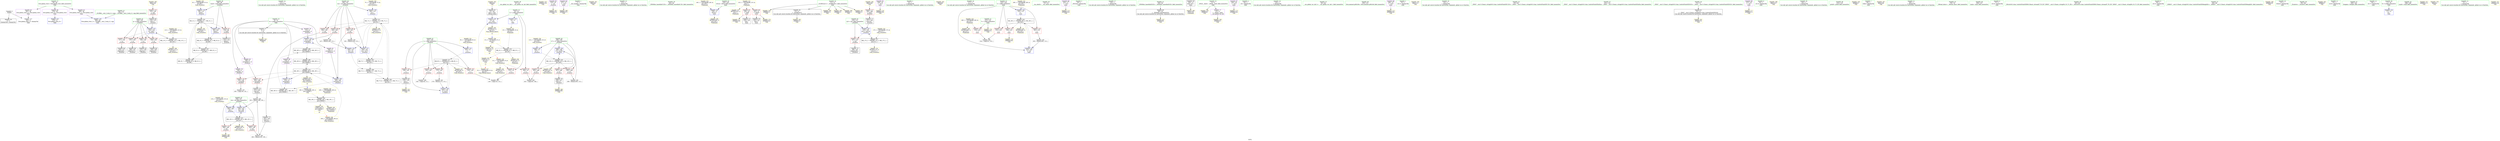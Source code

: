 digraph "SVFG" {
	label="SVFG";

	Node0x562fa57f8260 [shape=record,color=grey,label="{NodeID: 0\nNullPtr}"];
	Node0x562fa57f8260 -> Node0x562fa5806b80[style=solid];
	Node0x562fa57f8260 -> Node0x562fa580b770[style=solid];
	Node0x562fa580e270 [shape=record,color=yellow,style=double,label="{NodeID: 180\nARet(130)\nCS[]}"];
	Node0x562fa580e270 -> Node0x562fa580ada0[style=solid];
	Node0x562fa5805cd0 [shape=record,color=red,label="{NodeID: 97\n154\<--98\n\<--was0\n_Z5solvev\n}"];
	Node0x562fa5805cd0 -> Node0x562fa5807560[style=solid];
	Node0x562fa58033e0 [shape=record,color=green,label="{NodeID: 14\n113\<--1\n\<--dummyObj\nCan only get source location for instruction, argument, global var or function.}"];
	Node0x562fa5809140 [shape=record,color=grey,label="{NodeID: 194\n202 = Binary(196, 201, )\n}"];
	Node0x562fa5809140 -> Node0x562fa580c4a0[style=solid];
	Node0x562fa5805810 [shape=record,color=red,label="{NodeID: 111\n183\<--108\n\<--i17\n_Z5solvev\n}"];
	Node0x562fa5805810 -> Node0x562fa5809a40[style=solid];
	Node0x562fa5804140 [shape=record,color=green,label="{NodeID: 28\n41\<--42\n__cxx_global_var_init\<--__cxx_global_var_init_field_insensitive\n}"];
	Node0x562fa5818120 [shape=record,color=black,label="{NodeID: 208\nMR_7V_5 = PHI(MR_7V_7, MR_7V_4, )\npts\{101 \}\n}"];
	Node0x562fa5818120 -> Node0x562fa5817220[style=dashed];
	Node0x562fa580b570 [shape=record,color=blue,label="{NodeID: 125\n279\<--37\nllvm.global_ctors_0\<--\nGlob }"];
	Node0x562fa5804eb0 [shape=record,color=green,label="{NodeID: 42\n104\<--105\nq\<--q_field_insensitive\n_Z5solvev\n}"];
	Node0x562fa5804eb0 -> Node0x562fa5806350[style=solid];
	Node0x562fa5804eb0 -> Node0x562fa5805400[style=solid];
	Node0x562fa5804eb0 -> Node0x562fa58054d0[style=solid];
	Node0x562fa5804eb0 -> Node0x562fa58055a0[style=solid];
	Node0x562fa5804eb0 -> Node0x562fa580bbb0[style=solid];
	Node0x562fa581cd40 [shape=record,color=yellow,style=double,label="{NodeID: 222\n2V_1 = ENCHI(MR_2V_0)\npts\{16 \}\nFun[main]}"];
	Node0x562fa581cd40 -> Node0x562fa581b820[style=dashed];
	Node0x562fa580c160 [shape=record,color=blue,label="{NodeID: 139\n102\<--176\ni\<--inc16\n_Z5solvev\n}"];
	Node0x562fa580c160 -> Node0x562fa5819520[style=dashed];
	Node0x562fa5806b80 [shape=record,color=black,label="{NodeID: 56\n2\<--3\ndummyVal\<--dummyVal\n}"];
	Node0x562fa581e1f0 [shape=record,color=yellow,style=double,label="{NodeID: 236\n19V_1 = ENCHI(MR_19V_0)\npts\{100000 \}\nFun[_Z5solvev]}"];
	Node0x562fa581e1f0 -> Node0x562fa5819f20[style=dashed];
	Node0x562fa580ccc0 [shape=record,color=yellow,style=double,label="{NodeID: 153\nAPARM(119)\nCS[]}"];
	Node0x562fa58077d0 [shape=record,color=black,label="{NodeID: 70\n188\<--187\nconv22\<--\n_Z5solvev\n}"];
	Node0x562fa58077d0 -> Node0x562fa580d750[style=solid];
	Node0x562fa581f8d0 [shape=record,color=yellow,style=double,label="{NodeID: 250\nRETMU(15V_3)\npts\{109 \}\nFun[_Z5solvev]}"];
	Node0x562fa580d820 [shape=record,color=yellow,style=double,label="{NodeID: 167\nAPARM(210)\nCS[]}"];
	Node0x562fa5808330 [shape=record,color=purple,label="{NodeID: 84\n237\<--22\n\<--.str.2\nmain\n}"];
	Node0x562fa5808330 -> Node0x562fa580d9c0[style=solid];
	Node0x562fa57f8500 [shape=record,color=green,label="{NodeID: 1\n7\<--1\n__dso_handle\<--dummyObj\nGlob }"];
	Node0x562fa580e300 [shape=record,color=yellow,style=double,label="{NodeID: 181\nARet(48)\nCS[]}"];
	Node0x562fa5805da0 [shape=record,color=red,label="{NodeID: 98\n146\<--100\n\<--cur\n_Z5solvev\n}"];
	Node0x562fa5805da0 -> Node0x562fa580bd50[style=solid];
	Node0x562fa5805da0 -> Node0x562fa580e930[style=solid];
	Node0x562fa5803470 [shape=record,color=green,label="{NodeID: 15\n115\<--1\n\<--dummyObj\nCan only get source location for instruction, argument, global var or function.}"];
	Node0x562fa58092c0 [shape=record,color=grey,label="{NodeID: 195\n206 = Binary(205, 115, )\n}"];
	Node0x562fa58092c0 -> Node0x562fa580c570[style=solid];
	Node0x562fa58058e0 [shape=record,color=red,label="{NodeID: 112\n187\<--108\n\<--i17\n_Z5solvev\n}"];
	Node0x562fa58058e0 -> Node0x562fa58077d0[style=solid];
	Node0x562fa5804240 [shape=record,color=green,label="{NodeID: 29\n45\<--46\n_ZNSt8ios_base4InitC1Ev\<--_ZNSt8ios_base4InitC1Ev_field_insensitive\n}"];
	Node0x562fa5818620 [shape=record,color=black,label="{NodeID: 209\nMR_19V_4 = PHI(MR_19V_6, MR_19V_3, )\npts\{100000 \}\n}"];
	Node0x562fa5818620 -> Node0x562fa5817720[style=dashed];
	Node0x562fa580b670 [shape=record,color=blue,label="{NodeID: 126\n280\<--38\nllvm.global_ctors_1\<--_GLOBAL__sub_I_Lutyj_0_1.cpp\nGlob }"];
	Node0x562fa5804f80 [shape=record,color=green,label="{NodeID: 43\n106\<--107\nres\<--res_field_insensitive\n_Z5solvev\n}"];
	Node0x562fa5804f80 -> Node0x562fa5805670[style=solid];
	Node0x562fa5804f80 -> Node0x562fa5805740[style=solid];
	Node0x562fa5804f80 -> Node0x562fa580c230[style=solid];
	Node0x562fa5804f80 -> Node0x562fa580c4a0[style=solid];
	Node0x562fa581ce20 [shape=record,color=yellow,style=double,label="{NodeID: 223\n24V_1 = ENCHI(MR_24V_0)\npts\{230 \}\nFun[main]}"];
	Node0x562fa581ce20 -> Node0x562fa580c640[style=dashed];
	Node0x562fa580c230 [shape=record,color=blue,label="{NodeID: 140\n106\<--180\nres\<--\n_Z5solvev\n}"];
	Node0x562fa580c230 -> Node0x562fa581a420[style=dashed];
	Node0x562fa5806c80 [shape=record,color=black,label="{NodeID: 57\n9\<--8\n\<--d\nCan only get source location for instruction, argument, global var or function.}"];
	Node0x562fa5806c80 -> Node0x562fa580ca50[style=solid];
	Node0x562fa581e2d0 [shape=record,color=yellow,style=double,label="{NodeID: 237\nRETMU(21V_1)\npts\{1 \}\nFun[main]}"];
	Node0x562fa580cd90 [shape=record,color=yellow,style=double,label="{NodeID: 154\nAPARM(11)\nCS[]}"];
	Node0x562fa58078a0 [shape=record,color=black,label="{NodeID: 71\n191\<--190\nconv24\<--\n_Z5solvev\n}"];
	Node0x562fa58078a0 -> Node0x562fa580c3d0[style=solid];
	Node0x562fa581f9b0 [shape=record,color=yellow,style=double,label="{NodeID: 251\nRETMU(17V_2)\npts\{111 \}\nFun[_Z5solvev]}"];
	Node0x562fa580d8f0 [shape=record,color=yellow,style=double,label="{NodeID: 168\nAPARM(209)\nCS[]}"];
	Node0x562fa5808400 [shape=record,color=purple,label="{NodeID: 85\n238\<--24\n\<--.str.3\nmain\n}"];
	Node0x562fa5808400 -> Node0x562fa580da90[style=solid];
	Node0x562fa57f7300 [shape=record,color=green,label="{NodeID: 2\n15\<--1\n\<--dummyObj\nCan only get source location for instruction, argument, global var or function.}"];
	Node0x562fa580e390 [shape=record,color=yellow,style=double,label="{NodeID: 182\nARet(69)\nCS[]}"];
	Node0x562fa5805e70 [shape=record,color=red,label="{NodeID: 99\n164\<--100\n\<--cur\n_Z5solvev\n}"];
	Node0x562fa5805e70 -> Node0x562fa580c090[style=solid];
	Node0x562fa5805e70 -> Node0x562fa5808e40[style=solid];
	Node0x562fa5803540 [shape=record,color=green,label="{NodeID: 16\n117\<--1\n\<--dummyObj\nCan only get source location for instruction, argument, global var or function.}"];
	Node0x562fa5809440 [shape=record,color=grey,label="{NodeID: 196\n254 = cmp(252, 253, )\n}"];
	Node0x562fa58059b0 [shape=record,color=red,label="{NodeID: 113\n205\<--108\n\<--i17\n_Z5solvev\n}"];
	Node0x562fa58059b0 -> Node0x562fa58092c0[style=solid];
	Node0x562fa5804340 [shape=record,color=green,label="{NodeID: 30\n51\<--52\n__cxa_atexit\<--__cxa_atexit_field_insensitive\n}"];
	Node0x562fa5818b20 [shape=record,color=black,label="{NodeID: 210\nMR_5V_3 = PHI(MR_5V_7, MR_5V_2, )\npts\{99 \}\n}"];
	Node0x562fa5818b20 -> Node0x562fa5805cd0[style=dashed];
	Node0x562fa5818b20 -> Node0x562fa580bef0[style=dashed];
	Node0x562fa5818b20 -> Node0x562fa5815e20[style=dashed];
	Node0x562fa5818b20 -> Node0x562fa5816d20[style=dashed];
	Node0x562fa5818b20 -> Node0x562fa5817c20[style=dashed];
	Node0x562fa5818b20 -> Node0x562fa581f470[style=dashed];
	Node0x562fa580b770 [shape=record,color=blue, style = dotted,label="{NodeID: 127\n281\<--3\nllvm.global_ctors_2\<--dummyVal\nGlob }"];
	Node0x562fa5805050 [shape=record,color=green,label="{NodeID: 44\n108\<--109\ni17\<--i17_field_insensitive\n_Z5solvev\n}"];
	Node0x562fa5805050 -> Node0x562fa5805810[style=solid];
	Node0x562fa5805050 -> Node0x562fa58058e0[style=solid];
	Node0x562fa5805050 -> Node0x562fa58059b0[style=solid];
	Node0x562fa5805050 -> Node0x562fa580c300[style=solid];
	Node0x562fa5805050 -> Node0x562fa580c570[style=solid];
	Node0x562fa581cf00 [shape=record,color=yellow,style=double,label="{NodeID: 224\n26V_1 = ENCHI(MR_26V_0)\npts\{232 \}\nFun[main]}"];
	Node0x562fa581cf00 -> Node0x562fa580b060[style=dashed];
	Node0x562fa581cf00 -> Node0x562fa581efb0[style=dashed];
	Node0x562fa580c300 [shape=record,color=blue,label="{NodeID: 141\n108\<--15\ni17\<--\n_Z5solvev\n}"];
	Node0x562fa580c300 -> Node0x562fa581a920[style=dashed];
	Node0x562fa5806d80 [shape=record,color=black,label="{NodeID: 58\n12\<--11\n\<--_Z2stB5cxx11\nCan only get source location for instruction, argument, global var or function.}"];
	Node0x562fa5806d80 -> Node0x562fa580d410[style=solid];
	Node0x562fa581edf0 [shape=record,color=yellow,style=double,label="{NodeID: 238\nRETMU(2V_2)\npts\{16 \}\nFun[main]}"];
	Node0x562fa580ce60 [shape=record,color=yellow,style=double,label="{NodeID: 155\nAPARM(129)\nCS[]}"];
	Node0x562fa5807970 [shape=record,color=black,label="{NodeID: 72\n195\<--194\nconv25\<--\n_Z5solvev\n}"];
	Node0x562fa5807970 -> Node0x562fa580e7b0[style=solid];
	Node0x562fa581fa90 [shape=record,color=yellow,style=double,label="{NodeID: 252\nRETMU(19V_2)\npts\{100000 \}\nFun[_Z5solvev]|{<s0>16}}"];
	Node0x562fa581fa90:s0 -> Node0x562fa5820070[style=dashed,color=blue];
	Node0x562fa580d9c0 [shape=record,color=yellow,style=double,label="{NodeID: 169\nAPARM(237)\nCS[]}"];
	Node0x562fa58084d0 [shape=record,color=purple,label="{NodeID: 86\n243\<--27\n\<--.str.4\nmain\n}"];
	Node0x562fa58084d0 -> Node0x562fa580dc30[style=solid];
	Node0x562fa58025b0 [shape=record,color=green,label="{NodeID: 3\n19\<--1\n_ZSt3cin\<--dummyObj\nGlob }"];
	Node0x562fa580e420 [shape=record,color=yellow,style=double,label="{NodeID: 183\nARet(84)\nCS[]}"];
	Node0x562fa580e420 -> Node0x562fa5807150[style=solid];
	Node0x562fa5805f40 [shape=record,color=red,label="{NodeID: 100\n194\<--100\n\<--cur\n_Z5solvev\n}"];
	Node0x562fa5805f40 -> Node0x562fa5807970[style=solid];
	Node0x562fa5803640 [shape=record,color=green,label="{NodeID: 17\n118\<--1\n\<--dummyObj\nCan only get source location for instruction, argument, global var or function.}"];
	Node0x562fa58095c0 [shape=record,color=grey,label="{NodeID: 197\n140 = cmp(139, 141, )\n}"];
	Node0x562fa5805a80 [shape=record,color=red,label="{NodeID: 114\n197\<--110\n\<--q21\n_Z5solvev\n}"];
	Node0x562fa5805a80 -> Node0x562fa5807a40[style=solid];
	Node0x562fa5804440 [shape=record,color=green,label="{NodeID: 31\n50\<--56\n_ZNSt8ios_base4InitD1Ev\<--_ZNSt8ios_base4InitD1Ev_field_insensitive\n}"];
	Node0x562fa5804440 -> Node0x562fa5806f50[style=solid];
	Node0x562fa5819020 [shape=record,color=black,label="{NodeID: 211\nMR_7V_3 = PHI(MR_7V_8, MR_7V_2, )\npts\{101 \}\n}"];
	Node0x562fa5819020 -> Node0x562fa5805da0[style=dashed];
	Node0x562fa5819020 -> Node0x562fa5805e70[style=dashed];
	Node0x562fa5819020 -> Node0x562fa5805f40[style=dashed];
	Node0x562fa5819020 -> Node0x562fa580bc80[style=dashed];
	Node0x562fa5819020 -> Node0x562fa580bfc0[style=dashed];
	Node0x562fa5819020 -> Node0x562fa5816320[style=dashed];
	Node0x562fa5819020 -> Node0x562fa5817220[style=dashed];
	Node0x562fa5819020 -> Node0x562fa581f550[style=dashed];
	Node0x562fa580b870 [shape=record,color=blue,label="{NodeID: 128\n14\<--87\nL\<--conv\n_Z9read_datav\n}"];
	Node0x562fa580b870 -> Node0x562fa581f250[style=dashed];
	Node0x562fa5805120 [shape=record,color=green,label="{NodeID: 45\n110\<--111\nq21\<--q21_field_insensitive\n_Z5solvev\n}"];
	Node0x562fa5805120 -> Node0x562fa5805a80[style=solid];
	Node0x562fa5805120 -> Node0x562fa580c3d0[style=solid];
	Node0x562fa581cfe0 [shape=record,color=yellow,style=double,label="{NodeID: 225\n28V_1 = ENCHI(MR_28V_0)\npts\{234 \}\nFun[main]}"];
	Node0x562fa581cfe0 -> Node0x562fa580c710[style=dashed];
	Node0x562fa580c3d0 [shape=record,color=blue,label="{NodeID: 142\n110\<--191\nq21\<--conv24\n_Z5solvev\n}"];
	Node0x562fa580c3d0 -> Node0x562fa5805a80[style=dashed];
	Node0x562fa580c3d0 -> Node0x562fa581ae20[style=dashed];
	Node0x562fa5806e80 [shape=record,color=black,label="{NodeID: 59\n228\<--15\nmain_ret\<--\nmain\n}"];
	Node0x562fa5806e80 -> Node0x562fa580e6f0[style=solid];
	Node0x562fa581eed0 [shape=record,color=yellow,style=double,label="{NodeID: 239\nRETMU(24V_2)\npts\{230 \}\nFun[main]}"];
	Node0x562fa580cf30 [shape=record,color=yellow,style=double,label="{NodeID: 156\nAPARM(4)\nCS[]}"];
	Node0x562fa5807a40 [shape=record,color=black,label="{NodeID: 73\n198\<--197\nidxprom26\<--\n_Z5solvev\n}"];
	Node0x562fa581fb70 [shape=record,color=yellow,style=double,label="{NodeID: 253\nCSMU(2V_2)\npts\{16 \}\nCS[]|{<s0>15}}"];
	Node0x562fa581fb70:s0 -> Node0x562fa581d1a0[style=dashed,color=red];
	Node0x562fa580da90 [shape=record,color=yellow,style=double,label="{NodeID: 170\nAPARM(238)\nCS[]}"];
	Node0x562fa58085a0 [shape=record,color=purple,label="{NodeID: 87\n244\<--29\n\<--.str.5\nmain\n}"];
	Node0x562fa58085a0 -> Node0x562fa580dd00[style=solid];
	Node0x562fa5802640 [shape=record,color=green,label="{NodeID: 4\n20\<--1\n.str\<--dummyObj\nGlob }"];
	Node0x562fa580e4b0 [shape=record,color=yellow,style=double,label="{NodeID: 184\nARet(189)\nCS[]}"];
	Node0x562fa580e4b0 -> Node0x562fa580aec0[style=solid];
	Node0x562fa5806010 [shape=record,color=red,label="{NodeID: 101\n124\<--102\n\<--i\n_Z5solvev\n}"];
	Node0x562fa5806010 -> Node0x562fa5809740[style=solid];
	Node0x562fa5803740 [shape=record,color=green,label="{NodeID: 18\n119\<--1\n\<--dummyObj\nCan only get source location for instruction, argument, global var or function.}"];
	Node0x562fa5809740 [shape=record,color=grey,label="{NodeID: 198\n126 = cmp(124, 125, )\n}"];
	Node0x562fa580ada0 [shape=record,color=red,label="{NodeID: 115\n133\<--130\n\<--call\n_Z5solvev\n}"];
	Node0x562fa580ada0 -> Node0x562fa58072f0[style=solid];
	Node0x562fa5804540 [shape=record,color=green,label="{NodeID: 32\n63\<--64\n__cxx_global_var_init.1\<--__cxx_global_var_init.1_field_insensitive\n}"];
	Node0x562fa5819520 [shape=record,color=black,label="{NodeID: 212\nMR_9V_3 = PHI(MR_9V_4, MR_9V_2, )\npts\{103 \}\n}"];
	Node0x562fa5819520 -> Node0x562fa5806010[style=dashed];
	Node0x562fa5819520 -> Node0x562fa58060e0[style=dashed];
	Node0x562fa5819520 -> Node0x562fa58061b0[style=dashed];
	Node0x562fa5819520 -> Node0x562fa5806280[style=dashed];
	Node0x562fa5819520 -> Node0x562fa580c160[style=dashed];
	Node0x562fa5819520 -> Node0x562fa581f630[style=dashed];
	Node0x562fa580b940 [shape=record,color=blue,label="{NodeID: 129\n98\<--113\nwas0\<--\n_Z5solvev\n}"];
	Node0x562fa580b940 -> Node0x562fa5818b20[style=dashed];
	Node0x562fa58051f0 [shape=record,color=green,label="{NodeID: 46\n120\<--121\nllvm.memset.p0i8.i64\<--llvm.memset.p0i8.i64_field_insensitive\n}"];
	Node0x562fa581d0c0 [shape=record,color=yellow,style=double,label="{NodeID: 226\n19V_1 = ENCHI(MR_19V_0)\npts\{100000 \}\nFun[main]}"];
	Node0x562fa581d0c0 -> Node0x562fa581bd20[style=dashed];
	Node0x562fa580c4a0 [shape=record,color=blue,label="{NodeID: 143\n106\<--202\nres\<--add\n_Z5solvev\n}"];
	Node0x562fa580c4a0 -> Node0x562fa581a420[style=dashed];
	Node0x562fa5806f50 [shape=record,color=black,label="{NodeID: 60\n49\<--50\n\<--_ZNSt8ios_base4InitD1Ev\nCan only get source location for instruction, argument, global var or function.}"];
	Node0x562fa5806f50 -> Node0x562fa580d000[style=solid];
	Node0x562fa581efb0 [shape=record,color=yellow,style=double,label="{NodeID: 240\nRETMU(26V_1)\npts\{232 \}\nFun[main]}"];
	Node0x562fa580d000 [shape=record,color=yellow,style=double,label="{NodeID: 157\nAPARM(49)\nCS[]}"];
	Node0x562fa5807b10 [shape=record,color=black,label="{NodeID: 74\n201\<--200\nconv28\<--\n_Z5solvev\n}"];
	Node0x562fa5807b10 -> Node0x562fa5809140[style=solid];
	Node0x562fa581fcd0 [shape=record,color=yellow,style=double,label="{NodeID: 254\nCSMU(2V_3)\npts\{16 \}\nCS[]|{<s0>16}}"];
	Node0x562fa581fcd0:s0 -> Node0x562fa581d2b0[style=dashed,color=red];
	Node0x562fa580db60 [shape=record,color=yellow,style=double,label="{NodeID: 171\nAPARM(236)\nCS[]}"];
	Node0x562fa5808670 [shape=record,color=purple,label="{NodeID: 88\n246\<--32\n\<--.str.6\nmain\n}"];
	Node0x562fa5808670 -> Node0x562fa580dea0[style=solid];
	Node0x562fa58026d0 [shape=record,color=green,label="{NodeID: 5\n22\<--1\n.str.2\<--dummyObj\nGlob }"];
	Node0x562fa580e540 [shape=record,color=yellow,style=double,label="{NodeID: 185\nARet(211)\nCS[]}"];
	Node0x562fa58060e0 [shape=record,color=red,label="{NodeID: 102\n128\<--102\n\<--i\n_Z5solvev\n}"];
	Node0x562fa58060e0 -> Node0x562fa5807220[style=solid];
	Node0x562fa5803840 [shape=record,color=green,label="{NodeID: 19\n141\<--1\n\<--dummyObj\nCan only get source location for instruction, argument, global var or function.}"];
	Node0x562fa58098c0 [shape=record,color=grey,label="{NodeID: 199\n144 = cmp(143, 15, )\n}"];
	Node0x562fa580ae30 [shape=record,color=red,label="{NodeID: 116\n139\<--138\n\<--arrayidx\n_Z5solvev\n}"];
	Node0x562fa580ae30 -> Node0x562fa58095c0[style=solid];
	Node0x562fa5804640 [shape=record,color=green,label="{NodeID: 33\n67\<--68\n_ZNSt7__cxx1112basic_stringIcSt11char_traitsIcESaIcEEC1Ev\<--_ZNSt7__cxx1112basic_stringIcSt11char_traitsIcESaIcEEC1Ev_field_insensitive\n}"];
	Node0x562fa5819a20 [shape=record,color=black,label="{NodeID: 213\nMR_11V_2 = PHI(MR_11V_3, MR_11V_1, )\npts\{105 \}\n}"];
	Node0x562fa5819a20 -> Node0x562fa580bbb0[style=dashed];
	Node0x562fa5819a20 -> Node0x562fa581f710[style=dashed];
	Node0x562fa580ba10 [shape=record,color=blue,label="{NodeID: 130\n100\<--115\ncur\<--\n_Z5solvev\n}"];
	Node0x562fa580ba10 -> Node0x562fa5819020[style=dashed];
	Node0x562fa58052f0 [shape=record,color=green,label="{NodeID: 47\n131\<--132\n_ZNSt7__cxx1112basic_stringIcSt11char_traitsIcESaIcEEixEm\<--_ZNSt7__cxx1112basic_stringIcSt11char_traitsIcESaIcEEixEm_field_insensitive\n}"];
	Node0x562fa581d1a0 [shape=record,color=yellow,style=double,label="{NodeID: 227\n2V_1 = ENCHI(MR_2V_0)\npts\{16 \}\nFun[_Z9read_datav]}"];
	Node0x562fa581d1a0 -> Node0x562fa580b870[style=dashed];
	Node0x562fa580c570 [shape=record,color=blue,label="{NodeID: 144\n108\<--206\ni17\<--inc30\n_Z5solvev\n}"];
	Node0x562fa580c570 -> Node0x562fa581a920[style=dashed];
	Node0x562fa5807050 [shape=record,color=black,label="{NodeID: 61\n70\<--71\n\<--_ZNSt7__cxx1112basic_stringIcSt11char_traitsIcESaIcEED1Ev\nCan only get source location for instruction, argument, global var or function.}"];
	Node0x562fa5807050 -> Node0x562fa580d340[style=solid];
	Node0x562fa581f090 [shape=record,color=yellow,style=double,label="{NodeID: 241\nRETMU(28V_3)\npts\{234 \}\nFun[main]}"];
	Node0x562fa580d0d0 [shape=record,color=yellow,style=double,label="{NodeID: 158\nAPARM(47)\nCS[]}"];
	Node0x562fa5807be0 [shape=record,color=black,label="{NodeID: 75\n239\<--236\ncall\<--\nmain\n}"];
	Node0x562fa581fe30 [shape=record,color=yellow,style=double,label="{NodeID: 255\nCSMU(19V_2)\npts\{100000 \}\nCS[]|{<s0>16}}"];
	Node0x562fa581fe30:s0 -> Node0x562fa581e1f0[style=dashed,color=red];
	Node0x562fa580dc30 [shape=record,color=yellow,style=double,label="{NodeID: 172\nAPARM(243)\nCS[]}"];
	Node0x562fa5808740 [shape=record,color=purple,label="{NodeID: 89\n257\<--34\n\<--.str.7\nmain\n}"];
	Node0x562fa5808740 -> Node0x562fa580e040[style=solid];
	Node0x562fa5802f60 [shape=record,color=green,label="{NodeID: 6\n24\<--1\n.str.3\<--dummyObj\nGlob }"];
	Node0x562fa580e5d0 [shape=record,color=yellow,style=double,label="{NodeID: 186\nARet(247)\nCS[]}"];
	Node0x562fa58061b0 [shape=record,color=red,label="{NodeID: 103\n143\<--102\n\<--i\n_Z5solvev\n}"];
	Node0x562fa58061b0 -> Node0x562fa58098c0[style=solid];
	Node0x562fa5803940 [shape=record,color=green,label="{NodeID: 20\n162\<--1\n\<--dummyObj\nCan only get source location for instruction, argument, global var or function.}"];
	Node0x562fa5809a40 [shape=record,color=grey,label="{NodeID: 200\n185 = cmp(183, 184, )\n}"];
	Node0x562fa580aec0 [shape=record,color=red,label="{NodeID: 117\n190\<--189\n\<--call23\n_Z5solvev\n}"];
	Node0x562fa580aec0 -> Node0x562fa58078a0[style=solid];
	Node0x562fa5804740 [shape=record,color=green,label="{NodeID: 34\n71\<--75\n_ZNSt7__cxx1112basic_stringIcSt11char_traitsIcESaIcEED1Ev\<--_ZNSt7__cxx1112basic_stringIcSt11char_traitsIcESaIcEED1Ev_field_insensitive\n}"];
	Node0x562fa5804740 -> Node0x562fa5807050[style=solid];
	Node0x562fa5819f20 [shape=record,color=black,label="{NodeID: 214\nMR_19V_2 = PHI(MR_19V_8, MR_19V_1, )\npts\{100000 \}\n}"];
	Node0x562fa5819f20 -> Node0x562fa580ae30[style=dashed];
	Node0x562fa5819f20 -> Node0x562fa580af90[style=dashed];
	Node0x562fa5819f20 -> Node0x562fa580bd50[style=dashed];
	Node0x562fa5819f20 -> Node0x562fa580be20[style=dashed];
	Node0x562fa5819f20 -> Node0x562fa580c090[style=dashed];
	Node0x562fa5819f20 -> Node0x562fa5817720[style=dashed];
	Node0x562fa5819f20 -> Node0x562fa581fa90[style=dashed];
	Node0x562fa580bae0 [shape=record,color=blue,label="{NodeID: 131\n102\<--15\ni\<--\n_Z5solvev\n}"];
	Node0x562fa580bae0 -> Node0x562fa5819520[style=dashed];
	Node0x562fa5806410 [shape=record,color=green,label="{NodeID: 48\n212\<--213\nprintf\<--printf_field_insensitive\n}"];
	Node0x562fa581d2b0 [shape=record,color=yellow,style=double,label="{NodeID: 228\n2V_1 = ENCHI(MR_2V_0)\npts\{16 \}\nFun[_Z5solvev]}"];
	Node0x562fa581d2b0 -> Node0x562fa5808b10[style=dashed];
	Node0x562fa581d2b0 -> Node0x562fa5808be0[style=dashed];
	Node0x562fa581d2b0 -> Node0x562fa581f360[style=dashed];
	Node0x562fa580c640 [shape=record,color=blue,label="{NodeID: 145\n229\<--15\nretval\<--\nmain\n}"];
	Node0x562fa580c640 -> Node0x562fa581eed0[style=dashed];
	Node0x562fa5807150 [shape=record,color=black,label="{NodeID: 62\n87\<--84\nconv\<--call1\n_Z9read_datav\n}"];
	Node0x562fa5807150 -> Node0x562fa580b870[style=solid];
	Node0x562fa581f170 [shape=record,color=yellow,style=double,label="{NodeID: 242\nRETMU(19V_2)\npts\{100000 \}\nFun[main]}"];
	Node0x562fa580d1a0 [shape=record,color=yellow,style=double,label="{NodeID: 159\nAPARM(7)\nCS[]}"];
	Node0x562fa5807cb0 [shape=record,color=black,label="{NodeID: 76\n245\<--242\ncall1\<--\nmain\n}"];
	Node0x562fa581ff10 [shape=record,color=yellow,style=double,label="{NodeID: 256\n2V_3 = CSCHI(MR_2V_2)\npts\{16 \}\nCS[]}"];
	Node0x562fa581ff10 -> Node0x562fa581b820[style=dashed];
	Node0x562fa581ff10 -> Node0x562fa581fcd0[style=dashed];
	Node0x562fa580dd00 [shape=record,color=yellow,style=double,label="{NodeID: 173\nAPARM(244)\nCS[]}"];
	Node0x562fa5808810 [shape=record,color=purple,label="{NodeID: 90\n279\<--36\nllvm.global_ctors_0\<--llvm.global_ctors\nGlob }"];
	Node0x562fa5808810 -> Node0x562fa580b570[style=solid];
	Node0x562fa5802ff0 [shape=record,color=green,label="{NodeID: 7\n26\<--1\nstdin\<--dummyObj\nGlob }"];
	Node0x562fa580e660 [shape=record,color=yellow,style=double,label="{NodeID: 187\nARet(258)\nCS[]}"];
	Node0x562fa5806280 [shape=record,color=red,label="{NodeID: 104\n175\<--102\n\<--i\n_Z5solvev\n}"];
	Node0x562fa5806280 -> Node0x562fa580eab0[style=solid];
	Node0x562fa5803a40 [shape=record,color=green,label="{NodeID: 21\n180\<--1\n\<--dummyObj\nCan only get source location for instruction, argument, global var or function.}"];
	Node0x562fa5815e20 [shape=record,color=black,label="{NodeID: 201\nMR_5V_5 = PHI(MR_5V_3, MR_5V_6, )\npts\{99 \}\n}"];
	Node0x562fa5815e20 -> Node0x562fa5817c20[style=dashed];
	Node0x562fa580af90 [shape=record,color=red,label="{NodeID: 118\n200\<--199\n\<--arrayidx27\n_Z5solvev\n}"];
	Node0x562fa580af90 -> Node0x562fa5807b10[style=solid];
	Node0x562fa5804840 [shape=record,color=green,label="{NodeID: 35\n78\<--79\n_Z9read_datav\<--_Z9read_datav_field_insensitive\n}"];
	Node0x562fa581a420 [shape=record,color=black,label="{NodeID: 215\nMR_13V_3 = PHI(MR_13V_4, MR_13V_2, )\npts\{107 \}\n}"];
	Node0x562fa581a420 -> Node0x562fa5805670[style=dashed];
	Node0x562fa581a420 -> Node0x562fa5805740[style=dashed];
	Node0x562fa581a420 -> Node0x562fa580c4a0[style=dashed];
	Node0x562fa581a420 -> Node0x562fa581f7f0[style=dashed];
	Node0x562fa580bbb0 [shape=record,color=blue,label="{NodeID: 132\n104\<--134\nq\<--conv1\n_Z5solvev\n}"];
	Node0x562fa580bbb0 -> Node0x562fa5806350[style=dashed];
	Node0x562fa580bbb0 -> Node0x562fa5805400[style=dashed];
	Node0x562fa580bbb0 -> Node0x562fa58054d0[style=dashed];
	Node0x562fa580bbb0 -> Node0x562fa58055a0[style=dashed];
	Node0x562fa580bbb0 -> Node0x562fa5819a20[style=dashed];
	Node0x562fa5806510 [shape=record,color=green,label="{NodeID: 49\n226\<--227\nmain\<--main_field_insensitive\n}"];
	Node0x562fa581dbd0 [shape=record,color=yellow,style=double,label="{NodeID: 229\n5V_1 = ENCHI(MR_5V_0)\npts\{99 \}\nFun[_Z5solvev]}"];
	Node0x562fa581dbd0 -> Node0x562fa580b940[style=dashed];
	Node0x562fa580c710 [shape=record,color=blue,label="{NodeID: 146\n233\<--115\nt\<--\nmain\n}"];
	Node0x562fa580c710 -> Node0x562fa581b320[style=dashed];
	Node0x562fa5807220 [shape=record,color=black,label="{NodeID: 63\n129\<--128\nconv\<--\n_Z5solvev\n}"];
	Node0x562fa5807220 -> Node0x562fa580ce60[style=solid];
	Node0x562fa581f250 [shape=record,color=yellow,style=double,label="{NodeID: 243\nRETMU(2V_2)\npts\{16 \}\nFun[_Z9read_datav]|{<s0>15}}"];
	Node0x562fa581f250:s0 -> Node0x562fa581ff10[style=dashed,color=blue];
	Node0x562fa580d270 [shape=record,color=yellow,style=double,label="{NodeID: 160\nAPARM(11)\nCS[]}"];
	Node0x562fa5807d80 [shape=record,color=purple,label="{NodeID: 77\n47\<--4\n\<--_ZStL8__ioinit\n__cxx_global_var_init\n}"];
	Node0x562fa5807d80 -> Node0x562fa580d0d0[style=solid];
	Node0x562fa5820070 [shape=record,color=yellow,style=double,label="{NodeID: 257\n19V_3 = CSCHI(MR_19V_2)\npts\{100000 \}\nCS[]}"];
	Node0x562fa5820070 -> Node0x562fa581bd20[style=dashed];
	Node0x562fa580ddd0 [shape=record,color=yellow,style=double,label="{NodeID: 174\nAPARM(242)\nCS[]}"];
	Node0x562fa5808910 [shape=record,color=purple,label="{NodeID: 91\n280\<--36\nllvm.global_ctors_1\<--llvm.global_ctors\nGlob }"];
	Node0x562fa5808910 -> Node0x562fa580b670[style=solid];
	Node0x562fa5803080 [shape=record,color=green,label="{NodeID: 8\n27\<--1\n.str.4\<--dummyObj\nGlob }"];
	Node0x562fa580e6f0 [shape=record,color=yellow,style=double,label="{NodeID: 188\nFRet(228)\nFun[main]}"];
	Node0x562fa5806350 [shape=record,color=red,label="{NodeID: 105\n136\<--104\n\<--q\n_Z5solvev\n}"];
	Node0x562fa5806350 -> Node0x562fa58073c0[style=solid];
	Node0x562fa5803b40 [shape=record,color=green,label="{NodeID: 22\n4\<--6\n_ZStL8__ioinit\<--_ZStL8__ioinit_field_insensitive\nGlob }"];
	Node0x562fa5803b40 -> Node0x562fa5807d80[style=solid];
	Node0x562fa5803b40 -> Node0x562fa580cf30[style=solid];
	Node0x562fa5816320 [shape=record,color=black,label="{NodeID: 202\nMR_7V_7 = PHI(MR_7V_6, MR_7V_3, )\npts\{101 \}\n}"];
	Node0x562fa5816320 -> Node0x562fa5818120[style=dashed];
	Node0x562fa580b060 [shape=record,color=red,label="{NodeID: 119\n253\<--231\n\<--T\nmain\n}"];
	Node0x562fa580b060 -> Node0x562fa5809440[style=solid];
	Node0x562fa5804940 [shape=record,color=green,label="{NodeID: 36\n82\<--83\n_ZStrsIcSt11char_traitsIcESaIcEERSt13basic_istreamIT_T0_ES7_RNSt7__cxx1112basic_stringIS4_S5_T1_EE\<--_ZStrsIcSt11char_traitsIcESaIcEERSt13basic_istreamIT_T0_ES7_RNSt7__cxx1112basic_stringIS4_S5_T1_EE_field_insensitive\n}"];
	Node0x562fa581a920 [shape=record,color=black,label="{NodeID: 216\nMR_15V_3 = PHI(MR_15V_4, MR_15V_2, )\npts\{109 \}\n}"];
	Node0x562fa581a920 -> Node0x562fa5805810[style=dashed];
	Node0x562fa581a920 -> Node0x562fa58058e0[style=dashed];
	Node0x562fa581a920 -> Node0x562fa58059b0[style=dashed];
	Node0x562fa581a920 -> Node0x562fa580c570[style=dashed];
	Node0x562fa581a920 -> Node0x562fa581f8d0[style=dashed];
	Node0x562fa580bc80 [shape=record,color=blue,label="{NodeID: 133\n100\<--147\ncur\<--inc\n_Z5solvev\n}"];
	Node0x562fa580bc80 -> Node0x562fa5818120[style=dashed];
	Node0x562fa5806610 [shape=record,color=green,label="{NodeID: 50\n229\<--230\nretval\<--retval_field_insensitive\nmain\n}"];
	Node0x562fa5806610 -> Node0x562fa580c640[style=solid];
	Node0x562fa581dcb0 [shape=record,color=yellow,style=double,label="{NodeID: 230\n7V_1 = ENCHI(MR_7V_0)\npts\{101 \}\nFun[_Z5solvev]}"];
	Node0x562fa581dcb0 -> Node0x562fa580ba10[style=dashed];
	Node0x562fa580c7e0 [shape=record,color=blue,label="{NodeID: 147\n233\<--263\nt\<--inc\nmain\n}"];
	Node0x562fa580c7e0 -> Node0x562fa581b320[style=dashed];
	Node0x562fa58072f0 [shape=record,color=black,label="{NodeID: 64\n134\<--133\nconv1\<--\n_Z5solvev\n}"];
	Node0x562fa58072f0 -> Node0x562fa580bbb0[style=solid];
	Node0x562fa581f360 [shape=record,color=yellow,style=double,label="{NodeID: 244\nRETMU(2V_1)\npts\{16 \}\nFun[_Z5solvev]}"];
	Node0x562fa580d340 [shape=record,color=yellow,style=double,label="{NodeID: 161\nAPARM(70)\nCS[]}"];
	Node0x562fa5807e50 [shape=record,color=purple,label="{NodeID: 78\n138\<--8\narrayidx\<--d\n_Z5solvev\n}"];
	Node0x562fa5807e50 -> Node0x562fa580ae30[style=solid];
	Node0x562fa580dea0 [shape=record,color=yellow,style=double,label="{NodeID: 175\nAPARM(246)\nCS[]}"];
	Node0x562fa5808a10 [shape=record,color=purple,label="{NodeID: 92\n281\<--36\nllvm.global_ctors_2\<--llvm.global_ctors\nGlob }"];
	Node0x562fa5808a10 -> Node0x562fa580b770[style=solid];
	Node0x562fa5803110 [shape=record,color=green,label="{NodeID: 9\n29\<--1\n.str.5\<--dummyObj\nGlob }"];
	Node0x562fa580e7b0 [shape=record,color=grey,label="{NodeID: 189\n196 = Binary(193, 195, )\n}"];
	Node0x562fa580e7b0 -> Node0x562fa5809140[style=solid];
	Node0x562fa5805400 [shape=record,color=red,label="{NodeID: 106\n149\<--104\n\<--q\n_Z5solvev\n}"];
	Node0x562fa5805400 -> Node0x562fa5807490[style=solid];
	Node0x562fa5803c40 [shape=record,color=green,label="{NodeID: 23\n8\<--10\nd\<--d_field_insensitive\nGlob }"];
	Node0x562fa5803c40 -> Node0x562fa5806c80[style=solid];
	Node0x562fa5803c40 -> Node0x562fa5807e50[style=solid];
	Node0x562fa5803c40 -> Node0x562fa5807f20[style=solid];
	Node0x562fa5803c40 -> Node0x562fa5807ff0[style=solid];
	Node0x562fa5803c40 -> Node0x562fa58080c0[style=solid];
	Node0x562fa5803c40 -> Node0x562fa5808190[style=solid];
	Node0x562fa5816820 [shape=record,color=black,label="{NodeID: 203\nMR_19V_6 = PHI(MR_19V_5, MR_19V_7, )\npts\{100000 \}\n}"];
	Node0x562fa5816820 -> Node0x562fa5818620[style=dashed];
	Node0x562fa580b130 [shape=record,color=red,label="{NodeID: 120\n252\<--233\n\<--t\nmain\n}"];
	Node0x562fa580b130 -> Node0x562fa5809440[style=solid];
	Node0x562fa5804a40 [shape=record,color=green,label="{NodeID: 37\n85\<--86\n_ZNKSt7__cxx1112basic_stringIcSt11char_traitsIcESaIcEE6lengthEv\<--_ZNKSt7__cxx1112basic_stringIcSt11char_traitsIcESaIcEE6lengthEv_field_insensitive\n}"];
	Node0x562fa581ae20 [shape=record,color=black,label="{NodeID: 217\nMR_17V_2 = PHI(MR_17V_3, MR_17V_1, )\npts\{111 \}\n}"];
	Node0x562fa581ae20 -> Node0x562fa580c3d0[style=dashed];
	Node0x562fa581ae20 -> Node0x562fa581f9b0[style=dashed];
	Node0x562fa580bd50 [shape=record,color=blue,label="{NodeID: 134\n151\<--146\narrayidx6\<--\n_Z5solvev\n}"];
	Node0x562fa580bd50 -> Node0x562fa5818620[style=dashed];
	Node0x562fa58066e0 [shape=record,color=green,label="{NodeID: 51\n231\<--232\nT\<--T_field_insensitive\nmain\n}"];
	Node0x562fa58066e0 -> Node0x562fa580b060[style=solid];
	Node0x562fa58066e0 -> Node0x562fa580df70[style=solid];
	Node0x562fa581dd90 [shape=record,color=yellow,style=double,label="{NodeID: 231\n9V_1 = ENCHI(MR_9V_0)\npts\{103 \}\nFun[_Z5solvev]}"];
	Node0x562fa581dd90 -> Node0x562fa580bae0[style=dashed];
	Node0x562fa580c8b0 [shape=record,color=yellow,style=double,label="{NodeID: 148\nAPARM(19)\nCS[]}"];
	Node0x562fa58073c0 [shape=record,color=black,label="{NodeID: 65\n137\<--136\nidxprom\<--\n_Z5solvev\n}"];
	Node0x562fa581f470 [shape=record,color=yellow,style=double,label="{NodeID: 245\nRETMU(5V_3)\npts\{99 \}\nFun[_Z5solvev]}"];
	Node0x562fa580d410 [shape=record,color=yellow,style=double,label="{NodeID: 162\nAPARM(12)\nCS[]}"];
	Node0x562fa5807f20 [shape=record,color=purple,label="{NodeID: 79\n151\<--8\narrayidx6\<--d\n_Z5solvev\n}"];
	Node0x562fa5807f20 -> Node0x562fa580bd50[style=solid];
	Node0x562fa580df70 [shape=record,color=yellow,style=double,label="{NodeID: 176\nAPARM(231)\nCS[]}"];
	Node0x562fa5808b10 [shape=record,color=red,label="{NodeID: 93\n125\<--14\n\<--L\n_Z5solvev\n}"];
	Node0x562fa5808b10 -> Node0x562fa5809740[style=solid];
	Node0x562fa58031a0 [shape=record,color=green,label="{NodeID: 10\n31\<--1\nstdout\<--dummyObj\nGlob }"];
	Node0x562fa580e930 [shape=record,color=grey,label="{NodeID: 190\n147 = Binary(146, 115, )\n}"];
	Node0x562fa580e930 -> Node0x562fa580bc80[style=solid];
	Node0x562fa58054d0 [shape=record,color=red,label="{NodeID: 107\n157\<--104\n\<--q\n_Z5solvev\n}"];
	Node0x562fa58054d0 -> Node0x562fa5807630[style=solid];
	Node0x562fa5803d40 [shape=record,color=green,label="{NodeID: 24\n11\<--13\n_Z2stB5cxx11\<--_Z2stB5cxx11_field_insensitive\nGlob }"];
	Node0x562fa5803d40 -> Node0x562fa5806d80[style=solid];
	Node0x562fa5803d40 -> Node0x562fa580c980[style=solid];
	Node0x562fa5803d40 -> Node0x562fa580cd90[style=solid];
	Node0x562fa5803d40 -> Node0x562fa580d270[style=solid];
	Node0x562fa5803d40 -> Node0x562fa580d5b0[style=solid];
	Node0x562fa5803d40 -> Node0x562fa580d680[style=solid];
	Node0x562fa5816d20 [shape=record,color=black,label="{NodeID: 204\nMR_5V_7 = PHI(MR_5V_4, MR_5V_3, )\npts\{99 \}\n}"];
	Node0x562fa5816d20 -> Node0x562fa5818b20[style=dashed];
	Node0x562fa580b200 [shape=record,color=red,label="{NodeID: 121\n256\<--233\n\<--t\nmain\n}"];
	Node0x562fa580b200 -> Node0x562fa580e110[style=solid];
	Node0x562fa5804b40 [shape=record,color=green,label="{NodeID: 38\n95\<--96\n_Z5solvev\<--_Z5solvev_field_insensitive\n}"];
	Node0x562fa581b320 [shape=record,color=black,label="{NodeID: 218\nMR_28V_3 = PHI(MR_28V_4, MR_28V_2, )\npts\{234 \}\n}"];
	Node0x562fa581b320 -> Node0x562fa580b130[style=dashed];
	Node0x562fa581b320 -> Node0x562fa580b200[style=dashed];
	Node0x562fa581b320 -> Node0x562fa580b2d0[style=dashed];
	Node0x562fa581b320 -> Node0x562fa580c7e0[style=dashed];
	Node0x562fa581b320 -> Node0x562fa581f090[style=dashed];
	Node0x562fa580be20 [shape=record,color=blue,label="{NodeID: 135\n159\<--15\narrayidx9\<--\n_Z5solvev\n}"];
	Node0x562fa580be20 -> Node0x562fa5816820[style=dashed];
	Node0x562fa58067b0 [shape=record,color=green,label="{NodeID: 52\n233\<--234\nt\<--t_field_insensitive\nmain\n}"];
	Node0x562fa58067b0 -> Node0x562fa580b130[style=solid];
	Node0x562fa58067b0 -> Node0x562fa580b200[style=solid];
	Node0x562fa58067b0 -> Node0x562fa580b2d0[style=solid];
	Node0x562fa58067b0 -> Node0x562fa580c710[style=solid];
	Node0x562fa58067b0 -> Node0x562fa580c7e0[style=solid];
	Node0x562fa581de70 [shape=record,color=yellow,style=double,label="{NodeID: 232\n11V_1 = ENCHI(MR_11V_0)\npts\{105 \}\nFun[_Z5solvev]}"];
	Node0x562fa581de70 -> Node0x562fa5819a20[style=dashed];
	Node0x562fa580c980 [shape=record,color=yellow,style=double,label="{NodeID: 149\nAPARM(11)\nCS[]}"];
	Node0x562fa5807490 [shape=record,color=black,label="{NodeID: 66\n150\<--149\nidxprom5\<--\n_Z5solvev\n}"];
	Node0x562fa581f550 [shape=record,color=yellow,style=double,label="{NodeID: 246\nRETMU(7V_3)\npts\{101 \}\nFun[_Z5solvev]}"];
	Node0x562fa580d4e0 [shape=record,color=yellow,style=double,label="{NodeID: 163\nAPARM(7)\nCS[]}"];
	Node0x562fa5807ff0 [shape=record,color=purple,label="{NodeID: 80\n159\<--8\narrayidx9\<--d\n_Z5solvev\n}"];
	Node0x562fa5807ff0 -> Node0x562fa580be20[style=solid];
	Node0x562fa580e040 [shape=record,color=yellow,style=double,label="{NodeID: 177\nAPARM(257)\nCS[]}"];
	Node0x562fa5808be0 [shape=record,color=red,label="{NodeID: 94\n184\<--14\n\<--L\n_Z5solvev\n}"];
	Node0x562fa5808be0 -> Node0x562fa5809a40[style=solid];
	Node0x562fa5803230 [shape=record,color=green,label="{NodeID: 11\n32\<--1\n.str.6\<--dummyObj\nGlob }"];
	Node0x562fa580eab0 [shape=record,color=grey,label="{NodeID: 191\n176 = Binary(175, 115, )\n}"];
	Node0x562fa580eab0 -> Node0x562fa580c160[style=solid];
	Node0x562fa58055a0 [shape=record,color=red,label="{NodeID: 108\n167\<--104\n\<--q\n_Z5solvev\n}"];
	Node0x562fa58055a0 -> Node0x562fa5807700[style=solid];
	Node0x562fa5803e40 [shape=record,color=green,label="{NodeID: 25\n14\<--16\nL\<--L_field_insensitive\nGlob }"];
	Node0x562fa5803e40 -> Node0x562fa5808b10[style=solid];
	Node0x562fa5803e40 -> Node0x562fa5808be0[style=solid];
	Node0x562fa5803e40 -> Node0x562fa580b3a0[style=solid];
	Node0x562fa5803e40 -> Node0x562fa580b870[style=solid];
	Node0x562fa5817220 [shape=record,color=black,label="{NodeID: 205\nMR_7V_8 = PHI(MR_7V_5, MR_7V_3, )\npts\{101 \}\n}"];
	Node0x562fa5817220 -> Node0x562fa5819020[style=dashed];
	Node0x562fa580b2d0 [shape=record,color=red,label="{NodeID: 122\n262\<--233\n\<--t\nmain\n}"];
	Node0x562fa580b2d0 -> Node0x562fa5808fc0[style=solid];
	Node0x562fa5804c40 [shape=record,color=green,label="{NodeID: 39\n98\<--99\nwas0\<--was0_field_insensitive\n_Z5solvev\n}"];
	Node0x562fa5804c40 -> Node0x562fa5805cd0[style=solid];
	Node0x562fa5804c40 -> Node0x562fa580b940[style=solid];
	Node0x562fa5804c40 -> Node0x562fa580bef0[style=solid];
	Node0x562fa581b820 [shape=record,color=black,label="{NodeID: 219\nMR_2V_2 = PHI(MR_2V_3, MR_2V_1, )\npts\{16 \}\n}"];
	Node0x562fa581b820 -> Node0x562fa581edf0[style=dashed];
	Node0x562fa581b820 -> Node0x562fa581fb70[style=dashed];
	Node0x562fa580bef0 [shape=record,color=blue,label="{NodeID: 136\n98\<--162\nwas0\<--\n_Z5solvev\n}"];
	Node0x562fa580bef0 -> Node0x562fa5815e20[style=dashed];
	Node0x562fa5806880 [shape=record,color=green,label="{NodeID: 53\n240\<--241\nfreopen\<--freopen_field_insensitive\n}"];
	Node0x562fa581df50 [shape=record,color=yellow,style=double,label="{NodeID: 233\n13V_1 = ENCHI(MR_13V_0)\npts\{107 \}\nFun[_Z5solvev]}"];
	Node0x562fa581df50 -> Node0x562fa580c230[style=dashed];
	Node0x562fa580ca50 [shape=record,color=yellow,style=double,label="{NodeID: 150\nAPARM(9)\nCS[]}"];
	Node0x562fa5807560 [shape=record,color=black,label="{NodeID: 67\n155\<--154\ntobool\<--\n_Z5solvev\n}"];
	Node0x562fa581f630 [shape=record,color=yellow,style=double,label="{NodeID: 247\nRETMU(9V_3)\npts\{103 \}\nFun[_Z5solvev]}"];
	Node0x562fa580d5b0 [shape=record,color=yellow,style=double,label="{NodeID: 164\nAPARM(11)\nCS[]}"];
	Node0x562fa58080c0 [shape=record,color=purple,label="{NodeID: 81\n169\<--8\narrayidx13\<--d\n_Z5solvev\n}"];
	Node0x562fa58080c0 -> Node0x562fa580c090[style=solid];
	Node0x562fa580e110 [shape=record,color=yellow,style=double,label="{NodeID: 178\nAPARM(256)\nCS[]}"];
	Node0x562fa5808cb0 [shape=record,color=red,label="{NodeID: 95\n236\<--26\n\<--stdin\nmain\n}"];
	Node0x562fa5808cb0 -> Node0x562fa5807be0[style=solid];
	Node0x562fa5808cb0 -> Node0x562fa580db60[style=solid];
	Node0x562fa58032c0 [shape=record,color=green,label="{NodeID: 12\n34\<--1\n.str.7\<--dummyObj\nGlob }"];
	Node0x562fa5808e40 [shape=record,color=grey,label="{NodeID: 192\n165 = Binary(164, 115, )\n}"];
	Node0x562fa5808e40 -> Node0x562fa580bfc0[style=solid];
	Node0x562fa5805670 [shape=record,color=red,label="{NodeID: 109\n193\<--106\n\<--res\n_Z5solvev\n}"];
	Node0x562fa5805670 -> Node0x562fa580e7b0[style=solid];
	Node0x562fa5803f40 [shape=record,color=green,label="{NodeID: 26\n17\<--18\nD\<--D_field_insensitive\nGlob }"];
	Node0x562fa5803f40 -> Node0x562fa580b470[style=solid];
	Node0x562fa5817720 [shape=record,color=black,label="{NodeID: 206\nMR_19V_8 = PHI(MR_19V_4, MR_19V_2, )\npts\{100000 \}\n}"];
	Node0x562fa5817720 -> Node0x562fa5819f20[style=dashed];
	Node0x562fa580b3a0 [shape=record,color=blue,label="{NodeID: 123\n14\<--15\nL\<--\nGlob }"];
	Node0x562fa580b3a0 -> Node0x562fa581cd40[style=dashed];
	Node0x562fa5804d10 [shape=record,color=green,label="{NodeID: 40\n100\<--101\ncur\<--cur_field_insensitive\n_Z5solvev\n}"];
	Node0x562fa5804d10 -> Node0x562fa5805da0[style=solid];
	Node0x562fa5804d10 -> Node0x562fa5805e70[style=solid];
	Node0x562fa5804d10 -> Node0x562fa5805f40[style=solid];
	Node0x562fa5804d10 -> Node0x562fa580ba10[style=solid];
	Node0x562fa5804d10 -> Node0x562fa580bc80[style=solid];
	Node0x562fa5804d10 -> Node0x562fa580bfc0[style=solid];
	Node0x562fa581bd20 [shape=record,color=black,label="{NodeID: 220\nMR_19V_2 = PHI(MR_19V_3, MR_19V_1, )\npts\{100000 \}\n}"];
	Node0x562fa581bd20 -> Node0x562fa581f170[style=dashed];
	Node0x562fa581bd20 -> Node0x562fa581fe30[style=dashed];
	Node0x562fa580bfc0 [shape=record,color=blue,label="{NodeID: 137\n100\<--165\ncur\<--inc11\n_Z5solvev\n}"];
	Node0x562fa580bfc0 -> Node0x562fa5816320[style=dashed];
	Node0x562fa5806980 [shape=record,color=green,label="{NodeID: 54\n248\<--249\nscanf\<--scanf_field_insensitive\n}"];
	Node0x562fa581e030 [shape=record,color=yellow,style=double,label="{NodeID: 234\n15V_1 = ENCHI(MR_15V_0)\npts\{109 \}\nFun[_Z5solvev]}"];
	Node0x562fa581e030 -> Node0x562fa580c300[style=dashed];
	Node0x562fa580cb20 [shape=record,color=yellow,style=double,label="{NodeID: 151\nAPARM(117)\nCS[]}"];
	Node0x562fa5807630 [shape=record,color=black,label="{NodeID: 68\n158\<--157\nidxprom8\<--\n_Z5solvev\n}"];
	Node0x562fa581f710 [shape=record,color=yellow,style=double,label="{NodeID: 248\nRETMU(11V_2)\npts\{105 \}\nFun[_Z5solvev]}"];
	Node0x562fa580d680 [shape=record,color=yellow,style=double,label="{NodeID: 165\nAPARM(11)\nCS[]}"];
	Node0x562fa5808190 [shape=record,color=purple,label="{NodeID: 82\n199\<--8\narrayidx27\<--d\n_Z5solvev\n}"];
	Node0x562fa5808190 -> Node0x562fa580af90[style=solid];
	Node0x562fa580e1e0 [shape=record,color=yellow,style=double,label="{NodeID: 179\nARet(81)\nCS[]}"];
	Node0x562fa5805c00 [shape=record,color=red,label="{NodeID: 96\n242\<--31\n\<--stdout\nmain\n}"];
	Node0x562fa5805c00 -> Node0x562fa5807cb0[style=solid];
	Node0x562fa5805c00 -> Node0x562fa580ddd0[style=solid];
	Node0x562fa5803350 [shape=record,color=green,label="{NodeID: 13\n37\<--1\n\<--dummyObj\nCan only get source location for instruction, argument, global var or function.}"];
	Node0x562fa5808fc0 [shape=record,color=grey,label="{NodeID: 193\n263 = Binary(262, 115, )\n}"];
	Node0x562fa5808fc0 -> Node0x562fa580c7e0[style=solid];
	Node0x562fa5805740 [shape=record,color=red,label="{NodeID: 110\n209\<--106\n\<--res\n_Z5solvev\n}"];
	Node0x562fa5805740 -> Node0x562fa580d8f0[style=solid];
	Node0x562fa5804040 [shape=record,color=green,label="{NodeID: 27\n36\<--40\nllvm.global_ctors\<--llvm.global_ctors_field_insensitive\nGlob }"];
	Node0x562fa5804040 -> Node0x562fa5808810[style=solid];
	Node0x562fa5804040 -> Node0x562fa5808910[style=solid];
	Node0x562fa5804040 -> Node0x562fa5808a10[style=solid];
	Node0x562fa5817c20 [shape=record,color=black,label="{NodeID: 207\nMR_5V_4 = PHI(MR_5V_5, MR_5V_3, )\npts\{99 \}\n}"];
	Node0x562fa5817c20 -> Node0x562fa5816d20[style=dashed];
	Node0x562fa580b470 [shape=record,color=blue,label="{NodeID: 124\n17\<--15\nD\<--\nGlob }"];
	Node0x562fa5804de0 [shape=record,color=green,label="{NodeID: 41\n102\<--103\ni\<--i_field_insensitive\n_Z5solvev\n}"];
	Node0x562fa5804de0 -> Node0x562fa5806010[style=solid];
	Node0x562fa5804de0 -> Node0x562fa58060e0[style=solid];
	Node0x562fa5804de0 -> Node0x562fa58061b0[style=solid];
	Node0x562fa5804de0 -> Node0x562fa5806280[style=solid];
	Node0x562fa5804de0 -> Node0x562fa580bae0[style=solid];
	Node0x562fa5804de0 -> Node0x562fa580c160[style=solid];
	Node0x562fa581c220 [shape=record,color=yellow,style=double,label="{NodeID: 221\n21V_1 = ENCHI(MR_21V_0)\npts\{1 \}\nFun[main]}"];
	Node0x562fa581c220 -> Node0x562fa5808cb0[style=dashed];
	Node0x562fa581c220 -> Node0x562fa5805c00[style=dashed];
	Node0x562fa581c220 -> Node0x562fa581e2d0[style=dashed];
	Node0x562fa580c090 [shape=record,color=blue,label="{NodeID: 138\n169\<--164\narrayidx13\<--\n_Z5solvev\n}"];
	Node0x562fa580c090 -> Node0x562fa5816820[style=dashed];
	Node0x562fa5806a80 [shape=record,color=green,label="{NodeID: 55\n38\<--274\n_GLOBAL__sub_I_Lutyj_0_1.cpp\<--_GLOBAL__sub_I_Lutyj_0_1.cpp_field_insensitive\n}"];
	Node0x562fa5806a80 -> Node0x562fa580b670[style=solid];
	Node0x562fa581e110 [shape=record,color=yellow,style=double,label="{NodeID: 235\n17V_1 = ENCHI(MR_17V_0)\npts\{111 \}\nFun[_Z5solvev]}"];
	Node0x562fa581e110 -> Node0x562fa581ae20[style=dashed];
	Node0x562fa580cbf0 [shape=record,color=yellow,style=double,label="{NodeID: 152\nAPARM(118)\nCS[]}"];
	Node0x562fa5807700 [shape=record,color=black,label="{NodeID: 69\n168\<--167\nidxprom12\<--\n_Z5solvev\n}"];
	Node0x562fa581f7f0 [shape=record,color=yellow,style=double,label="{NodeID: 249\nRETMU(13V_3)\npts\{107 \}\nFun[_Z5solvev]}"];
	Node0x562fa580d750 [shape=record,color=yellow,style=double,label="{NodeID: 166\nAPARM(188)\nCS[]}"];
	Node0x562fa5808260 [shape=record,color=purple,label="{NodeID: 83\n210\<--20\n\<--.str\n_Z5solvev\n}"];
	Node0x562fa5808260 -> Node0x562fa580d820[style=solid];
}
